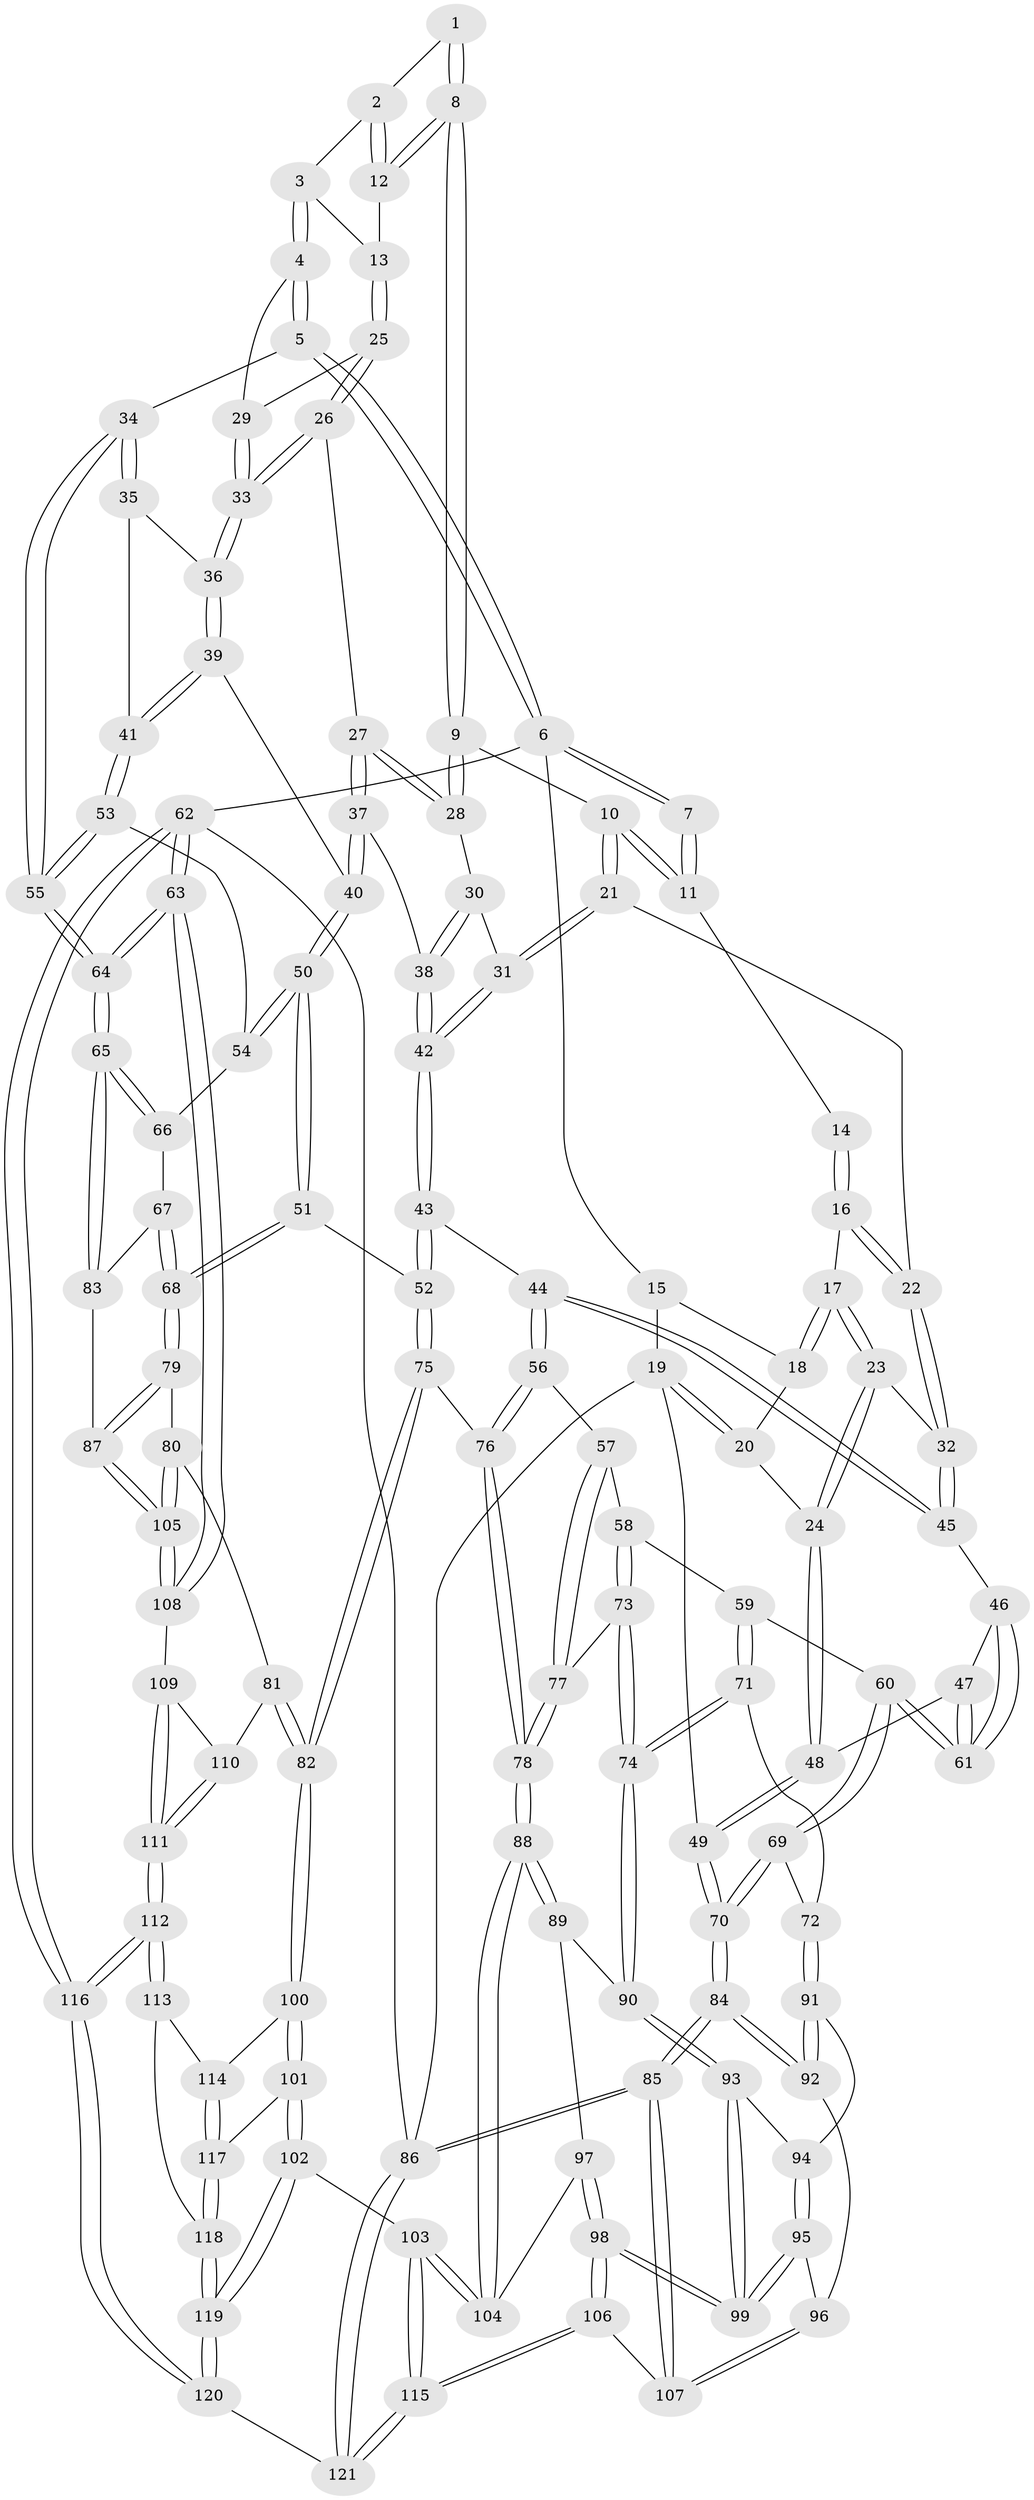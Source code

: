 // Generated by graph-tools (version 1.1) at 2025/11/02/27/25 16:11:51]
// undirected, 121 vertices, 299 edges
graph export_dot {
graph [start="1"]
  node [color=gray90,style=filled];
  1 [pos="+0.8160567337059424+0.0001624894596139299"];
  2 [pos="+0.8230533734824212+0.027379708754335767"];
  3 [pos="+0.8367155374364335+0.048596515709014215"];
  4 [pos="+0.9311038621213796+0.1286507821929421"];
  5 [pos="+1+0.09221989202442296"];
  6 [pos="+1+0"];
  7 [pos="+0.7915960844307645+0"];
  8 [pos="+0.6293319557740779+0.09878883468296024"];
  9 [pos="+0.6100630394378505+0.09694270436864502"];
  10 [pos="+0.5388185641574978+0.018017238130084753"];
  11 [pos="+0.49539168563783065+0"];
  12 [pos="+0.7031738321048722+0.11375551649326165"];
  13 [pos="+0.7600719035353574+0.1450113538594652"];
  14 [pos="+0.43853714416194395+0"];
  15 [pos="+0.25032282553260665+0"];
  16 [pos="+0.31302716539256664+0.18481940616798745"];
  17 [pos="+0.21830287302828422+0.1551228515332085"];
  18 [pos="+0.19773238637671245+0"];
  19 [pos="+0+0"];
  20 [pos="+0.05593208508929152+0.09041760794075752"];
  21 [pos="+0.4043143570759677+0.24465984806929372"];
  22 [pos="+0.36540881959241434+0.22983233779695386"];
  23 [pos="+0.11782266312616678+0.26748597048768175"];
  24 [pos="+0.08349307661310662+0.27437505622891184"];
  25 [pos="+0.7853383522363243+0.17394183998969598"];
  26 [pos="+0.7004235780693228+0.24574502246655425"];
  27 [pos="+0.6888099863084222+0.24994197625855755"];
  28 [pos="+0.6119824811899728+0.11139290466549973"];
  29 [pos="+0.8418239408675428+0.19907133256185508"];
  30 [pos="+0.569773270710958+0.24455909698779738"];
  31 [pos="+0.4060775385648163+0.24891668732785446"];
  32 [pos="+0.21197116178242123+0.32187259119096845"];
  33 [pos="+0.8352989990727115+0.26450973242452747"];
  34 [pos="+1+0.17838570806088136"];
  35 [pos="+0.8432657092702266+0.27954386383983415"];
  36 [pos="+0.8368183315057179+0.27469685469901056"];
  37 [pos="+0.6674941368197309+0.3563949455178739"];
  38 [pos="+0.6025359313434159+0.35890673552172825"];
  39 [pos="+0.7288583348242147+0.3784038708467908"];
  40 [pos="+0.7142984133419006+0.38579857821397884"];
  41 [pos="+0.9602872604612225+0.40535488173795"];
  42 [pos="+0.43805606033128025+0.4451677134704791"];
  43 [pos="+0.4335403551461789+0.4546716395522385"];
  44 [pos="+0.41317272832407514+0.477895099245782"];
  45 [pos="+0.2958368303341516+0.43781091542480904"];
  46 [pos="+0.24654714520918725+0.4541607294257362"];
  47 [pos="+0.043485074070723516+0.44835767309795693"];
  48 [pos="+0+0.3842224358549877"];
  49 [pos="+0+0.4006245982171535"];
  50 [pos="+0.7488139530050854+0.5298149392046537"];
  51 [pos="+0.7344040439581561+0.5569535344138097"];
  52 [pos="+0.7277561920705062+0.5613050437813475"];
  53 [pos="+0.9634942934829671+0.40748416026590933"];
  54 [pos="+0.887078490990037+0.4987062729659651"];
  55 [pos="+1+0.3586865732930946"];
  56 [pos="+0.41209954245212793+0.49119738260920015"];
  57 [pos="+0.40326669916889457+0.5064994331889977"];
  58 [pos="+0.18682660592812556+0.5955606105575164"];
  59 [pos="+0.1735112823593283+0.5956665561234943"];
  60 [pos="+0.1578533050190557+0.576039092640394"];
  61 [pos="+0.15718448768303564+0.5738835084753153"];
  62 [pos="+1+1"];
  63 [pos="+1+0.913417722078489"];
  64 [pos="+1+0.677143547345405"];
  65 [pos="+1+0.6756376534877324"];
  66 [pos="+0.9117123287927579+0.5514718207547388"];
  67 [pos="+0.90495518004519+0.6501642371261045"];
  68 [pos="+0.8477454661195751+0.668820996955294"];
  69 [pos="+0.02405158296624904+0.6405650580367103"];
  70 [pos="+0+0.5956057776848473"];
  71 [pos="+0.16069925591573994+0.6627708164359066"];
  72 [pos="+0.1137380211163061+0.6922607265557471"];
  73 [pos="+0.27173496765645666+0.6570237736497047"];
  74 [pos="+0.2259075857306581+0.7104175553771089"];
  75 [pos="+0.6289342435568787+0.7114906667596989"];
  76 [pos="+0.5951872416524413+0.7003321101481179"];
  77 [pos="+0.3659075424033115+0.6221508979706281"];
  78 [pos="+0.38790501921271525+0.7840867665825348"];
  79 [pos="+0.8348830788385028+0.7259779514834155"];
  80 [pos="+0.7409582895444617+0.7791186652281958"];
  81 [pos="+0.7186009655634678+0.7906021565901681"];
  82 [pos="+0.660011712742052+0.7806548058796019"];
  83 [pos="+0.9142631084220681+0.6536617305151634"];
  84 [pos="+0+0.7883984452344666"];
  85 [pos="+0+1"];
  86 [pos="+0+1"];
  87 [pos="+0.9429757552088917+0.8220341428285953"];
  88 [pos="+0.38698306677174465+0.7862420344435946"];
  89 [pos="+0.2582407249656645+0.7596634091533244"];
  90 [pos="+0.2317522807647434+0.7465691430826749"];
  91 [pos="+0.11166890934043189+0.734913653712096"];
  92 [pos="+0+0.7934972661849007"];
  93 [pos="+0.1971035322729453+0.7711911944282333"];
  94 [pos="+0.1323223134786982+0.7615020031057663"];
  95 [pos="+0.11824671232247827+0.808455076916797"];
  96 [pos="+0.07899530933040358+0.8324043703101002"];
  97 [pos="+0.24235929622583335+0.838150974095314"];
  98 [pos="+0.1956170859416791+0.8919891797182949"];
  99 [pos="+0.18862777599863764+0.8679777833166473"];
  100 [pos="+0.6553135702604976+0.790905949126621"];
  101 [pos="+0.48712345397100076+0.8949842061310033"];
  102 [pos="+0.4824877147143954+0.8956132763768277"];
  103 [pos="+0.40231301794223867+0.8884788899034586"];
  104 [pos="+0.38802027478540446+0.802710685294925"];
  105 [pos="+0.9491502890099208+0.8297287408479402"];
  106 [pos="+0.19566794867014942+0.940092568220344"];
  107 [pos="+0.10059388657567057+0.8919156293548869"];
  108 [pos="+0.9560200760554443+0.8377327180012741"];
  109 [pos="+0.9501665727202021+0.840139402013051"];
  110 [pos="+0.741848300850522+0.8132762060229742"];
  111 [pos="+0.8148762639008861+0.9230077962510113"];
  112 [pos="+0.779619408162087+1"];
  113 [pos="+0.6581762132836031+0.8847884104299307"];
  114 [pos="+0.6581740494920699+0.8847750203426585"];
  115 [pos="+0.27101984028430315+1"];
  116 [pos="+0.7989806592421664+1"];
  117 [pos="+0.5505583930684081+0.9363854675136601"];
  118 [pos="+0.5967660907655408+0.988022591096434"];
  119 [pos="+0.6159908450722303+1"];
  120 [pos="+0.6220779136352964+1"];
  121 [pos="+0.25029510719438997+1"];
  1 -- 2;
  1 -- 8;
  1 -- 8;
  2 -- 3;
  2 -- 12;
  2 -- 12;
  3 -- 4;
  3 -- 4;
  3 -- 13;
  4 -- 5;
  4 -- 5;
  4 -- 29;
  5 -- 6;
  5 -- 6;
  5 -- 34;
  6 -- 7;
  6 -- 7;
  6 -- 15;
  6 -- 62;
  7 -- 11;
  7 -- 11;
  8 -- 9;
  8 -- 9;
  8 -- 12;
  8 -- 12;
  9 -- 10;
  9 -- 28;
  9 -- 28;
  10 -- 11;
  10 -- 11;
  10 -- 21;
  10 -- 21;
  11 -- 14;
  12 -- 13;
  13 -- 25;
  13 -- 25;
  14 -- 16;
  14 -- 16;
  15 -- 18;
  15 -- 19;
  16 -- 17;
  16 -- 22;
  16 -- 22;
  17 -- 18;
  17 -- 18;
  17 -- 23;
  17 -- 23;
  18 -- 20;
  19 -- 20;
  19 -- 20;
  19 -- 49;
  19 -- 86;
  20 -- 24;
  21 -- 22;
  21 -- 31;
  21 -- 31;
  22 -- 32;
  22 -- 32;
  23 -- 24;
  23 -- 24;
  23 -- 32;
  24 -- 48;
  24 -- 48;
  25 -- 26;
  25 -- 26;
  25 -- 29;
  26 -- 27;
  26 -- 33;
  26 -- 33;
  27 -- 28;
  27 -- 28;
  27 -- 37;
  27 -- 37;
  28 -- 30;
  29 -- 33;
  29 -- 33;
  30 -- 31;
  30 -- 38;
  30 -- 38;
  31 -- 42;
  31 -- 42;
  32 -- 45;
  32 -- 45;
  33 -- 36;
  33 -- 36;
  34 -- 35;
  34 -- 35;
  34 -- 55;
  34 -- 55;
  35 -- 36;
  35 -- 41;
  36 -- 39;
  36 -- 39;
  37 -- 38;
  37 -- 40;
  37 -- 40;
  38 -- 42;
  38 -- 42;
  39 -- 40;
  39 -- 41;
  39 -- 41;
  40 -- 50;
  40 -- 50;
  41 -- 53;
  41 -- 53;
  42 -- 43;
  42 -- 43;
  43 -- 44;
  43 -- 52;
  43 -- 52;
  44 -- 45;
  44 -- 45;
  44 -- 56;
  44 -- 56;
  45 -- 46;
  46 -- 47;
  46 -- 61;
  46 -- 61;
  47 -- 48;
  47 -- 61;
  47 -- 61;
  48 -- 49;
  48 -- 49;
  49 -- 70;
  49 -- 70;
  50 -- 51;
  50 -- 51;
  50 -- 54;
  50 -- 54;
  51 -- 52;
  51 -- 68;
  51 -- 68;
  52 -- 75;
  52 -- 75;
  53 -- 54;
  53 -- 55;
  53 -- 55;
  54 -- 66;
  55 -- 64;
  55 -- 64;
  56 -- 57;
  56 -- 76;
  56 -- 76;
  57 -- 58;
  57 -- 77;
  57 -- 77;
  58 -- 59;
  58 -- 73;
  58 -- 73;
  59 -- 60;
  59 -- 71;
  59 -- 71;
  60 -- 61;
  60 -- 61;
  60 -- 69;
  60 -- 69;
  62 -- 63;
  62 -- 63;
  62 -- 116;
  62 -- 116;
  62 -- 86;
  63 -- 64;
  63 -- 64;
  63 -- 108;
  63 -- 108;
  64 -- 65;
  64 -- 65;
  65 -- 66;
  65 -- 66;
  65 -- 83;
  65 -- 83;
  66 -- 67;
  67 -- 68;
  67 -- 68;
  67 -- 83;
  68 -- 79;
  68 -- 79;
  69 -- 70;
  69 -- 70;
  69 -- 72;
  70 -- 84;
  70 -- 84;
  71 -- 72;
  71 -- 74;
  71 -- 74;
  72 -- 91;
  72 -- 91;
  73 -- 74;
  73 -- 74;
  73 -- 77;
  74 -- 90;
  74 -- 90;
  75 -- 76;
  75 -- 82;
  75 -- 82;
  76 -- 78;
  76 -- 78;
  77 -- 78;
  77 -- 78;
  78 -- 88;
  78 -- 88;
  79 -- 80;
  79 -- 87;
  79 -- 87;
  80 -- 81;
  80 -- 105;
  80 -- 105;
  81 -- 82;
  81 -- 82;
  81 -- 110;
  82 -- 100;
  82 -- 100;
  83 -- 87;
  84 -- 85;
  84 -- 85;
  84 -- 92;
  84 -- 92;
  85 -- 86;
  85 -- 86;
  85 -- 107;
  85 -- 107;
  86 -- 121;
  86 -- 121;
  87 -- 105;
  87 -- 105;
  88 -- 89;
  88 -- 89;
  88 -- 104;
  88 -- 104;
  89 -- 90;
  89 -- 97;
  90 -- 93;
  90 -- 93;
  91 -- 92;
  91 -- 92;
  91 -- 94;
  92 -- 96;
  93 -- 94;
  93 -- 99;
  93 -- 99;
  94 -- 95;
  94 -- 95;
  95 -- 96;
  95 -- 99;
  95 -- 99;
  96 -- 107;
  96 -- 107;
  97 -- 98;
  97 -- 98;
  97 -- 104;
  98 -- 99;
  98 -- 99;
  98 -- 106;
  98 -- 106;
  100 -- 101;
  100 -- 101;
  100 -- 114;
  101 -- 102;
  101 -- 102;
  101 -- 117;
  102 -- 103;
  102 -- 119;
  102 -- 119;
  103 -- 104;
  103 -- 104;
  103 -- 115;
  103 -- 115;
  105 -- 108;
  105 -- 108;
  106 -- 107;
  106 -- 115;
  106 -- 115;
  108 -- 109;
  109 -- 110;
  109 -- 111;
  109 -- 111;
  110 -- 111;
  110 -- 111;
  111 -- 112;
  111 -- 112;
  112 -- 113;
  112 -- 113;
  112 -- 116;
  112 -- 116;
  113 -- 114;
  113 -- 118;
  114 -- 117;
  114 -- 117;
  115 -- 121;
  115 -- 121;
  116 -- 120;
  116 -- 120;
  117 -- 118;
  117 -- 118;
  118 -- 119;
  118 -- 119;
  119 -- 120;
  119 -- 120;
  120 -- 121;
}
